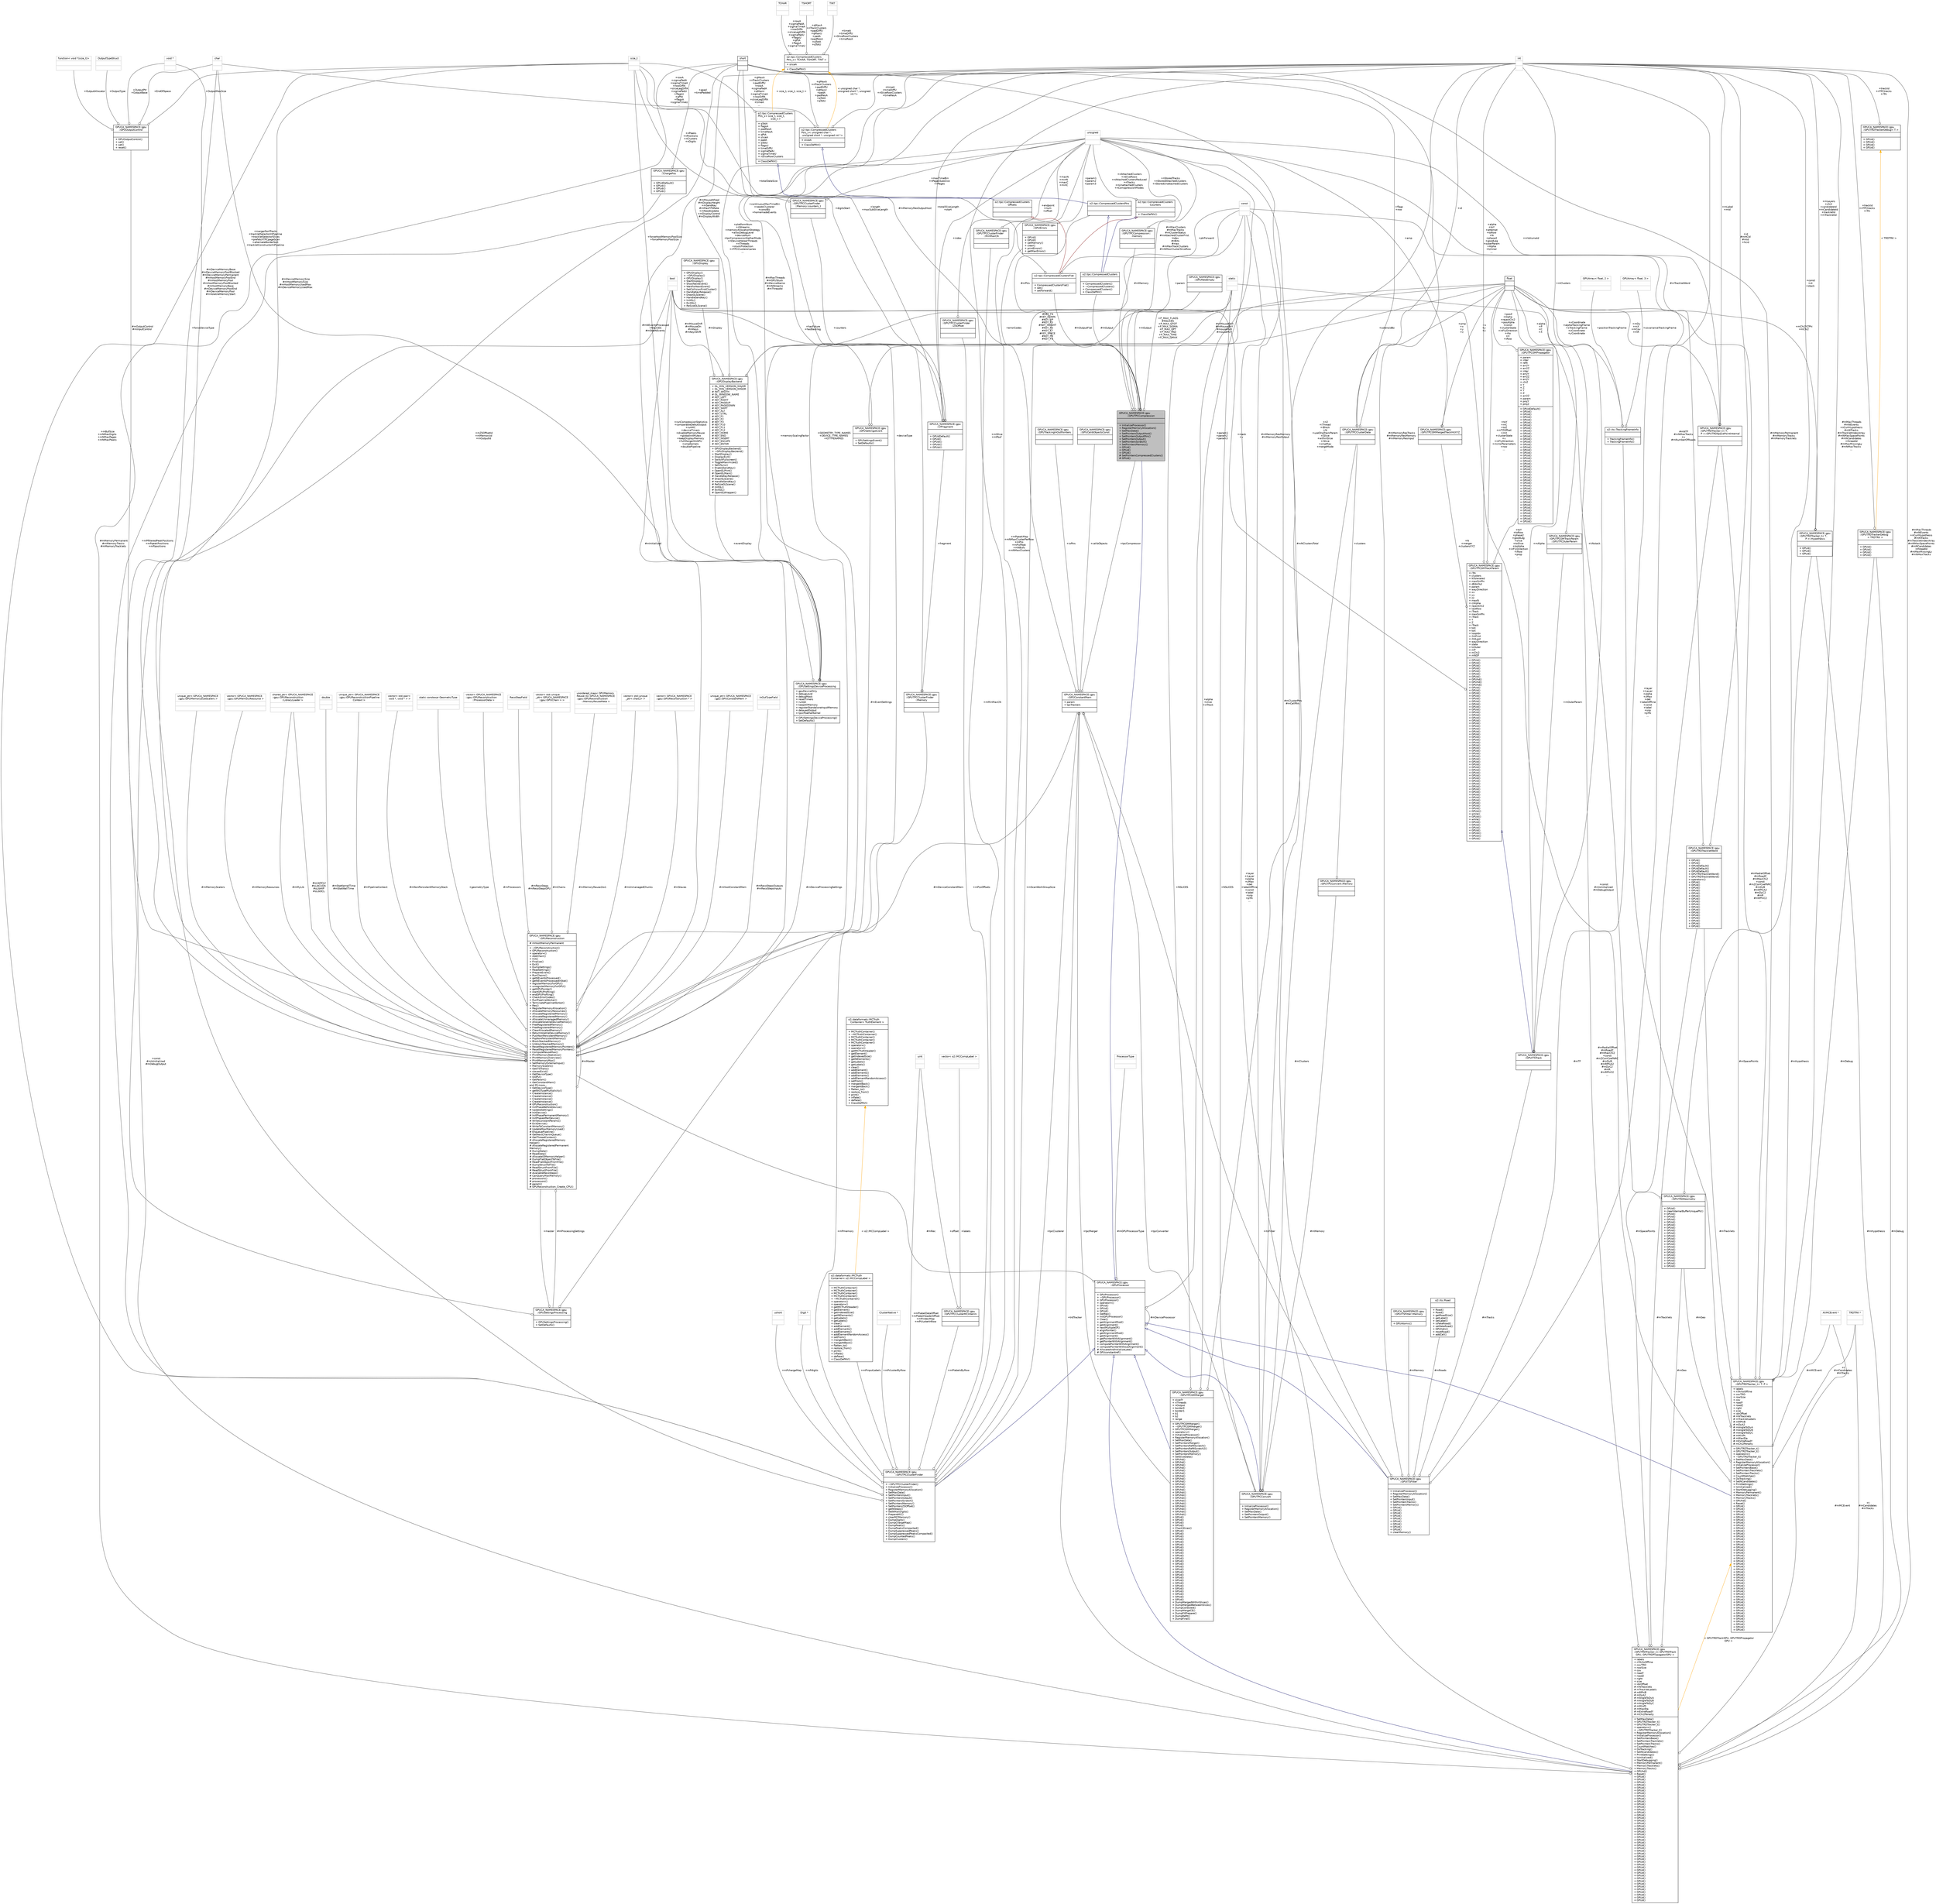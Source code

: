 digraph "GPUCA_NAMESPACE::gpu::GPUTPCCompression"
{
 // INTERACTIVE_SVG=YES
  bgcolor="transparent";
  edge [fontname="Helvetica",fontsize="10",labelfontname="Helvetica",labelfontsize="10"];
  node [fontname="Helvetica",fontsize="10",shape=record];
  Node2 [label="{GPUCA_NAMESPACE::gpu\l::GPUTPCCompression\n||+ InitializeProcessor()\l+ RegisterMemoryAllocation()\l+ SetMaxData()\l+ SetPointersOutputHost()\l+ SetPointersOutputPtrs()\l+ SetPointersOutput()\l+ SetPointersScratch()\l+ SetPointersMemory()\l+ GPUd()\l+ GPUd()\l+ GPUd()\l# SetPointersCompressedClusters()\l# GPUd()\l}",height=0.2,width=0.4,color="black", fillcolor="grey75", style="filled", fontcolor="black"];
  Node3 -> Node2 [dir="back",color="midnightblue",fontsize="10",style="solid",arrowtail="onormal",fontname="Helvetica"];
  Node3 [label="{GPUCA_NAMESPACE::gpu\l::GPUProcessor\n||+ GPUProcessor()\l+ ~GPUProcessor()\l+ GPUProcessor()\l+ operator=()\l+ GPUd()\l+ GPUd()\l+ GPUd()\l+ GetRec()\l+ InitGPUProcessor()\l+ Clear()\l+ getAlignmentMod()\l+ getAlignment()\l+ nextMultipleOf()\l+ alignPointer()\l+ getAlignmentMod()\l+ getAlignment()\l+ getPointerWithAlignment()\l+ getPointerWithAlignment()\l+ computePointerWithAlignment()\l+ computePointerWithoutAlignment()\l# AllocateAndInitializeLate()\l# GPUconstantref()\l}",height=0.2,width=0.4,color="black",URL="$d0/dd7/classGPUCA__NAMESPACE_1_1gpu_1_1GPUProcessor.html"];
  Node4 -> Node3 [color="grey25",fontsize="10",style="solid",label=" #mRec" ,arrowhead="odiamond",fontname="Helvetica"];
  Node4 [label="{GPUCA_NAMESPACE::gpu\l::GPUReconstruction\n|# mHostMemoryPermanent\l|+ ~GPUReconstruction()\l+ GPUReconstruction()\l+ operator=()\l+ AddChain()\l+ Init()\l+ Finalize()\l+ Exit()\l+ DumpSettings()\l+ ReadSettings()\l+ PrepareEvent()\l+ RunChains()\l+ getNEventsProcessed()\l+ getNEventsProcessedInStat()\l+ registerMemoryForGPU()\l+ unregisterMemoryForGPU()\l+ getGPUPointer()\l+ startGPUProfiling()\l+ endGPUProfiling()\l+ CheckErrorCodes()\l+ RunPipelineWorker()\l+ TerminatePipelineWorker()\l+ Res()\l+ RegisterMemoryAllocation()\l+ AllocateMemoryResources()\l+ AllocateRegisteredMemory()\l+ AllocateRegisteredMemory()\l+ AllocateUnmanagedMemory()\l+ AllocateVolatileDeviceMemory()\l+ FreeRegisteredMemory()\l+ FreeRegisteredMemory()\l+ ClearAllocatedMemory()\l+ ReturnVolatileDeviceMemory()\l+ PushNonPersistentMemory()\l+ PopNonPersistentMemory()\l+ BlockStackedMemory()\l+ UnblockStackedMemory()\l+ ResetRegisteredMemoryPointers()\l+ ResetRegisteredMemoryPointers()\l+ ComputeReuseMax()\l+ PrintMemoryStatistics()\l+ PrintMemoryOverview()\l+ PrintMemoryMax()\l+ SetMemoryExternalInput()\l+ MemoryScalers()\l+ GetITSTraits()\l+ slavesExist()\l+ GetDeviceType()\l+ IsGPU()\l+ GetParam()\l+ GetConstantMem()\land 29 more...\l+ GetDeviceType()\l+ getNIOTypeMultiplicity()\l+ CreateInstance()\l+ CreateInstance()\l+ CreateInstance()\l+ CreateInstance()\l# GPUReconstruction()\l# InitPhaseBeforeDevice()\l# UpdateSettings()\l# InitDevice()\l# InitPhasePermanentMemory()\l# InitPhaseAfterDevice()\l# WriteConstantParams()\l# ExitDevice()\l# WriteToConstantMemory()\l# UpdateMaxMemoryUsed()\l# EnqueuePipeline()\l# GetNextChainInQueue()\l# GetThreadContext()\l# AllocateRegisteredMemory\lHelper()\l# AllocateRegisteredPermanent\lMemory()\l# DumpData()\l# ReadData()\l# AllocateIOMemoryHelper()\l# DumpFlatObjectToFile()\l# ReadFlatObjectFromFile()\l# DumpStructToFile()\l# ReadStructFromFile()\l# ReadStructFromFile()\l# AvailableRecoSteps()\l# CanQueryMaxMemory()\l# processors()\l# processors()\l# param()\l# GPUReconstruction_Create_CPU()\l}",height=0.2,width=0.4,color="black",URL="$d6/df4/classGPUCA__NAMESPACE_1_1gpu_1_1GPUReconstruction.html"];
  Node5 -> Node4 [color="grey25",fontsize="10",style="solid",label=" #mUnmanagedChunks" ,arrowhead="odiamond",fontname="Helvetica"];
  Node5 [label="{vector\< std::unique\l_ptr\< char[]\> \>\n||}",height=0.2,width=0.4,color="grey75"];
  Node4 -> Node4 [color="grey25",fontsize="10",style="solid",label=" #mMaster" ,arrowhead="odiamond",fontname="Helvetica"];
  Node6 -> Node4 [color="grey25",fontsize="10",style="solid",label=" #mMemoryResources" ,arrowhead="odiamond",fontname="Helvetica"];
  Node6 [label="{vector\< GPUCA_NAMESPACE\l::gpu::GPUMemoryResource \>\n||}",height=0.2,width=0.4,color="grey75"];
  Node7 -> Node4 [color="grey25",fontsize="10",style="solid",label=" #sLibOCL2\n#sLibCUDA\n#sLibHIP\n#sLibOCL" ,arrowhead="odiamond",fontname="Helvetica"];
  Node7 [label="{shared_ptr\< GPUCA_NAMESPACE\l::gpu::GPUReconstruction\l::LibraryLoader \>\n||}",height=0.2,width=0.4,color="grey75"];
  Node8 -> Node4 [color="grey25",fontsize="10",style="solid",label=" #mStatKernelTime\n#mStatWallTime" ,arrowhead="odiamond",fontname="Helvetica"];
  Node8 [label="{double\n||}",height=0.2,width=0.4,color="grey75"];
  Node9 -> Node4 [color="grey25",fontsize="10",style="solid",label=" #mDeviceProcessingSettings" ,arrowhead="odiamond",fontname="Helvetica"];
  Node9 [label="{GPUCA_NAMESPACE::gpu\l::GPUSettingsDeviceProcessing\n|+ gpuDeviceOnly\l+ debugLevel\l+ debugMask\l+ resetTimers\l+ runQA\l+ keepAllMemory\l+ registerStandaloneInputMemory\l+ delayedOutput\l+ tpccfGatherKernel\l|+ GPUSettingsDeviceProcessing()\l+ SetDefaults()\l}",height=0.2,width=0.4,color="black",URL="$dd/d45/structGPUCA__NAMESPACE_1_1gpu_1_1GPUSettingsDeviceProcessing.html"];
  Node10 -> Node9 [color="grey25",fontsize="10",style="solid",label=" +memoryScalingFactor" ,arrowhead="odiamond",fontname="Helvetica"];
  Node10 [label="{float\n||}",height=0.2,width=0.4,color="black",URL="$d4/dc3/classfloat.html"];
  Node11 -> Node9 [color="grey25",fontsize="10",style="solid",label=" +mergerSortTracks\n+trackletSelectorInPipeline\n+trackletSelectorSlices\n+prefetchTPCpageScan\n+alternateBorderSort\n+trackletConstructorInPipeline" ,arrowhead="odiamond",fontname="Helvetica"];
  Node11 [label="{char\n||}",height=0.2,width=0.4,color="grey75"];
  Node12 -> Node9 [color="grey25",fontsize="10",style="solid",label=" +forceHostMemoryPoolSize\n+forceMemoryPoolSize" ,arrowhead="odiamond",fontname="Helvetica"];
  Node12 [label="{size_t\n||}",height=0.2,width=0.4,color="grey75"];
  Node13 -> Node9 [color="grey25",fontsize="10",style="solid",label=" +platformNum\n+nStreams\n+memoryAllocationStrategy\n+allocDebugLevel\n+deviceNum\n+tpcCompressionGatherMode\n+nDeviceHelperThreads\n+nThreads\n+stuckProtection\n+nTPCClustererLanes\n..." ,arrowhead="odiamond",fontname="Helvetica"];
  Node13 [label="{int\n||}",height=0.2,width=0.4,color="grey75"];
  Node14 -> Node9 [color="grey25",fontsize="10",style="solid",label=" +runCompressionStatistics\n+comparableDebutOutput\n+runMC\n+deviceTimers\n+disableMemoryReuse\n+globalInitMutex\n+keepDisplayMemory\n+fullMergerOnGPU\n+ompKernels\n+doublePipeline\n..." ,arrowhead="odiamond",fontname="Helvetica"];
  Node14 [label="{bool\n||}",height=0.2,width=0.4,color="grey75"];
  Node15 -> Node9 [color="grey25",fontsize="10",style="solid",label=" +eventDisplay" ,arrowhead="odiamond",fontname="Helvetica"];
  Node15 [label="{GPUCA_NAMESPACE::gpu\l::GPUDisplayBackend\n|+ GL_MIN_VERSION_MAJOR\l+ GL_MIN_VERSION_MINOR\l# INIT_WIDTH\l# GL_WINDOW_NAME\l# KEY_LEFT\l# KEY_RIGHT\l# KEY_PAGEUP\l# KEY_PAGEDOWN\l# KEY_SHIFT\l# KEY_ALT\l# KEY_CTRL\l# KEY_F1\l# KEY_F2\l# KEY_F3\l# KEY_F10\l# KEY_F11\l# KEY_F12\l# KEY_HOME\l# KEY_END\l# KEY_INSERT\l# KEY_ESCAPE\l# KEY_ENTER\l|+ GPUDisplayBackend()\l+ ~GPUDisplayBackend()\l+ StartDisplay()\l+ DisplayExit()\l+ SwitchFullscreen()\l+ ToggleMaximized()\l+ SetVSync()\l+ EnableSendKey()\l+ OpenGLPrint()\l# OpenGLMain()\l# HandleKeyRelease()\l# DrawGLScene()\l# HandleSendKey()\l# ReSizeGLScene()\l# InitGL()\l# ExitGL()\l# OpenGLWrapper()\l}",height=0.2,width=0.4,color="black",URL="$d6/d42/classGPUCA__NAMESPACE_1_1gpu_1_1GPUDisplayBackend.html"];
  Node10 -> Node15 [color="grey25",fontsize="10",style="solid",label=" #mMouseDnX\n#mMouseDnY\n#mouseMvX\n#mouseMvY" ,arrowhead="odiamond",fontname="Helvetica"];
  Node16 -> Node15 [color="grey25",fontsize="10",style="solid",label=" #mDisplay" ,arrowhead="odiamond",fontname="Helvetica"];
  Node16 [label="{GPUCA_NAMESPACE::gpu\l::GPUDisplay\n||+ GPUDisplay()\l+ ~GPUDisplay()\l+ GPUDisplay()\l+ StartDisplay()\l+ ShowNextEvent()\l+ WaitForNextEvent()\l+ SetCollisionFirstCluster()\l+ HandleKeyRelease()\l+ DrawGLScene()\l+ HandleSendKey()\l+ InitGL()\l+ ExitGL()\l+ ReSizeGLScene()\l}",height=0.2,width=0.4,color="black",URL="$d9/dda/classGPUCA__NAMESPACE_1_1gpu_1_1GPUDisplay.html"];
  Node13 -> Node15 [color="grey25",fontsize="10",style="solid",label=" #mMouseWheel\n#mDisplayHeight\n+mSendKey\n#mMaxFPSRate\n+mNeedUpdate\n+mDisplayControl\n#mDisplayWidth" ,arrowhead="odiamond",fontname="Helvetica"];
  Node14 -> Node15 [color="grey25",fontsize="10",style="solid",label=" #mMouseDnR\n#mMouseDn\n#mKeys\n#mKeysShift" ,arrowhead="odiamond",fontname="Helvetica"];
  Node17 -> Node15 [color="grey25",fontsize="10",style="solid",label=" #KEY_F4\n#KEY_DOWN\n#KEY_UP\n#KEY_F5\n#INIT_HEIGHT\n#KEY_F6\n#KEY_F7\n#KEY_SPACE\n#KEY_F8\n#KEY_F9\n..." ,arrowhead="odiamond",fontname="Helvetica"];
  Node17 [label="{static\n||}",height=0.2,width=0.4,color="grey75"];
  Node18 -> Node4 [color="grey25",fontsize="10",style="solid",label=" #mSlaves" ,arrowhead="odiamond",fontname="Helvetica"];
  Node18 [label="{vector\< GPUCA_NAMESPACE\l::gpu::GPUReconstruction * \>\n||}",height=0.2,width=0.4,color="grey75"];
  Node19 -> Node4 [color="grey25",fontsize="10",style="solid",label=" #mHostConstantMem" ,arrowhead="odiamond",fontname="Helvetica"];
  Node19 [label="{unique_ptr\< GPUCA_NAMESPACE\l::gpu::GPUConstantMem \>\n||}",height=0.2,width=0.4,color="grey75"];
  Node20 -> Node4 [color="grey25",fontsize="10",style="solid",label=" #mRecoStepsOutputs\n#mRecoStepsInputs" ,arrowhead="odiamond",fontname="Helvetica"];
  Node20 [label="{InOutTypeField\n||}",height=0.2,width=0.4,color="grey75"];
  Node21 -> Node4 [color="grey25",fontsize="10",style="solid",label=" #mMemoryScalers" ,arrowhead="odiamond",fontname="Helvetica"];
  Node21 [label="{unique_ptr\< GPUCA_NAMESPACE\l::gpu::GPUMemorySizeScalers \>\n||}",height=0.2,width=0.4,color="grey75"];
  Node22 -> Node4 [color="grey25",fontsize="10",style="solid",label=" #mOutputControl\n#mInputControl" ,arrowhead="odiamond",fontname="Helvetica"];
  Node22 [label="{GPUCA_NAMESPACE::gpu\l::GPUOutputControl\n||+ GPUOutputControl()\l+ set()\l+ set()\l+ reset()\l}",height=0.2,width=0.4,color="black",URL="$d4/d7c/structGPUCA__NAMESPACE_1_1gpu_1_1GPUOutputControl.html"];
  Node23 -> Node22 [color="grey25",fontsize="10",style="solid",label=" +OutputAllocator" ,arrowhead="odiamond",fontname="Helvetica"];
  Node23 [label="{function\< void *(size_t)\>\n||}",height=0.2,width=0.4,color="grey75"];
  Node11 -> Node22 [color="grey25",fontsize="10",style="solid",label=" +EndOfSpace" ,arrowhead="odiamond",fontname="Helvetica"];
  Node12 -> Node22 [color="grey25",fontsize="10",style="solid",label=" +OutputMaxSize" ,arrowhead="odiamond",fontname="Helvetica"];
  Node24 -> Node22 [color="grey25",fontsize="10",style="solid",label=" +OutputType" ,arrowhead="odiamond",fontname="Helvetica"];
  Node24 [label="{OutputTypeStruct\n||}",height=0.2,width=0.4,color="grey75"];
  Node25 -> Node22 [color="grey25",fontsize="10",style="solid",label=" +OutputPtr\n+OutputBase" ,arrowhead="odiamond",fontname="Helvetica"];
  Node25 [label="{void *\n||}",height=0.2,width=0.4,color="grey75"];
  Node7 -> Node4 [color="grey25",fontsize="10",style="solid",label=" #mMyLib" ,arrowhead="odiamond",fontname="Helvetica"];
  Node26 -> Node4 [color="grey25",fontsize="10",style="solid",label=" #mEventSettings" ,arrowhead="odiamond",fontname="Helvetica"];
  Node26 [label="{GPUCA_NAMESPACE::gpu\l::GPUSettingsEvent\n||+ GPUSettingsEvent()\l+ SetDefaults()\l}",height=0.2,width=0.4,color="black",URL="$d0/d50/structGPUCA__NAMESPACE_1_1gpu_1_1GPUSettingsEvent.html"];
  Node10 -> Node26 [color="grey25",fontsize="10",style="solid",label=" +solenoidBz" ,arrowhead="odiamond",fontname="Helvetica"];
  Node13 -> Node26 [color="grey25",fontsize="10",style="solid",label=" +continuousMaxTimeBin\n+needsClusterer\n+constBz\n+homemadeEvents" ,arrowhead="odiamond",fontname="Helvetica"];
  Node12 -> Node4 [color="grey25",fontsize="10",style="solid",label=" #mDeviceMemorySize\n#mHostMemorySize\n#mHostMemoryUsedMax\n#mDeviceMemoryUsedMax" ,arrowhead="odiamond",fontname="Helvetica"];
  Node27 -> Node4 [color="grey25",fontsize="10",style="solid",label=" #mDeviceConstantMem" ,arrowhead="odiamond",fontname="Helvetica"];
  Node27 [label="{GPUCA_NAMESPACE::gpu\l::GPUConstantMem\n|+ param\l+ tpcTrackers\l|}",height=0.2,width=0.4,color="black",URL="$dc/d57/structGPUCA__NAMESPACE_1_1gpu_1_1GPUConstantMem.html"];
  Node28 -> Node27 [color="grey25",fontsize="10",style="solid",label=" +tpcClusterer" ,arrowhead="odiamond",fontname="Helvetica"];
  Node28 [label="{GPUCA_NAMESPACE::gpu\l::GPUTPCClusterFinder\n||+ ~GPUTPCClusterFinder()\l+ InitializeProcessor()\l+ RegisterMemoryAllocation()\l+ SetMaxData()\l+ SetPointersInput()\l+ SetPointersOutput()\l+ SetPointersScratch()\l+ SetPointersMemory()\l+ SetPointersZSOffset()\l+ getNSteps()\l+ SetNMaxDigits()\l+ PrepareMC()\l+ clearMCMemory()\l+ DumpDigits()\l+ DumpChargeMap()\l+ DumpPeaks()\l+ DumpPeaksCompacted()\l+ DumpSuppressedPeaks()\l+ DumpSuppressedPeaksCompacted()\l+ DumpCountedPeaks()\l+ DumpClusters()\l}",height=0.2,width=0.4,color="black",URL="$da/dac/classGPUCA__NAMESPACE_1_1gpu_1_1GPUTPCClusterFinder.html"];
  Node3 -> Node28 [dir="back",color="midnightblue",fontsize="10",style="solid",arrowtail="onormal",fontname="Helvetica"];
  Node29 -> Node28 [color="grey25",fontsize="10",style="solid",label=" +mMinMaxCN" ,arrowhead="odiamond",fontname="Helvetica"];
  Node29 [label="{GPUCA_NAMESPACE::gpu\l::GPUTPCClusterFinder\l::MinMaxCN\n||}",height=0.2,width=0.4,color="black",URL="$dc/dc6/structGPUCA__NAMESPACE_1_1gpu_1_1GPUTPCClusterFinder_1_1MinMaxCN.html"];
  Node30 -> Node29 [color="grey25",fontsize="10",style="solid",label=" +maxN\n+minN\n+maxC\n+minC" ,arrowhead="odiamond",fontname="Helvetica"];
  Node30 [label="{unsigned\n||}",height=0.2,width=0.4,color="grey75"];
  Node31 -> Node28 [color="grey25",fontsize="10",style="solid",label=" +mPmemory" ,arrowhead="odiamond",fontname="Helvetica"];
  Node31 [label="{GPUCA_NAMESPACE::gpu\l::GPUTPCClusterFinder\l::Memory\n||}",height=0.2,width=0.4,color="black",URL="$d6/d9c/structGPUCA__NAMESPACE_1_1gpu_1_1GPUTPCClusterFinder_1_1Memory.html"];
  Node32 -> Node31 [color="grey25",fontsize="10",style="solid",label=" +counters" ,arrowhead="odiamond",fontname="Helvetica"];
  Node32 [label="{GPUCA_NAMESPACE::gpu\l::GPUTPCClusterFinder\l::Memory::counters_t\n||}",height=0.2,width=0.4,color="black",URL="$d6/d42/structGPUCA__NAMESPACE_1_1gpu_1_1GPUTPCClusterFinder_1_1Memory_1_1counters__t.html"];
  Node12 -> Node32 [color="grey25",fontsize="10",style="solid",label=" +nPeaks\n+nPositions\n+nClusters\n+nDigits" ,arrowhead="odiamond",fontname="Helvetica"];
  Node30 -> Node32 [color="grey25",fontsize="10",style="solid",label=" +maxTimeBin\n+nPagesSubslice\n+nPages" ,arrowhead="odiamond",fontname="Helvetica"];
  Node33 -> Node31 [color="grey25",fontsize="10",style="solid",label=" +fragment" ,arrowhead="odiamond",fontname="Helvetica"];
  Node33 [label="{GPUCA_NAMESPACE::gpu\l::CfFragment\n||+ GPUdDefault()\l+ GPUd()\l+ GPUdi()\l+ GPUdi()\l+ GPUdi()\l}",height=0.2,width=0.4,color="black",URL="$db/d3d/structGPUCA__NAMESPACE_1_1gpu_1_1CfFragment.html"];
  Node34 -> Node33 [color="grey25",fontsize="10",style="solid",label=" +length\n+maxSubSliceLength" ,arrowhead="odiamond",fontname="Helvetica"];
  Node34 [label="{short\n||}",height=0.2,width=0.4,color="black",URL="$dc/d10/classshort.html"];
  Node12 -> Node33 [color="grey25",fontsize="10",style="solid",label=" +digitsStart" ,arrowhead="odiamond",fontname="Helvetica"];
  Node13 -> Node33 [color="grey25",fontsize="10",style="solid",label=" +totalSliceLength\n+start" ,arrowhead="odiamond",fontname="Helvetica"];
  Node14 -> Node33 [color="grey25",fontsize="10",style="solid",label=" +hasFuture\n+hasBacklog" ,arrowhead="odiamond",fontname="Helvetica"];
  Node30 -> Node33 [color="grey25",fontsize="10",style="solid",label=" +index" ,arrowhead="odiamond",fontname="Helvetica"];
  Node35 -> Node28 [color="grey25",fontsize="10",style="solid",label=" +mPfilteredPeakPositions\n+mPpeakPositions\n+mPpositions" ,arrowhead="odiamond",fontname="Helvetica"];
  Node35 [label="{GPUCA_NAMESPACE::gpu\l::ChargePos\n||+ GPUdDefault()\l+ GPUdi()\l+ GPUdi()\l+ GPUdi()\l}",height=0.2,width=0.4,color="black",URL="$dd/d68/structGPUCA__NAMESPACE_1_1gpu_1_1ChargePos.html"];
  Node34 -> Node35 [color="grey25",fontsize="10",style="solid",label=" +gpad\n+timePadded" ,arrowhead="odiamond",fontname="Helvetica"];
  Node34 -> Node28 [color="grey25",fontsize="10",style="solid",label=" +mZSOffsetId\n+mMemoryId\n+mOutputId" ,arrowhead="odiamond",fontname="Helvetica"];
  Node36 -> Node28 [color="grey25",fontsize="10",style="solid",label=" +mPinputLabels" ,arrowhead="odiamond",fontname="Helvetica"];
  Node36 [label="{o2::dataformats::MCTruth\lContainer\< o2::MCCompLabel \>\n||+ MCTruthContainer()\l+ MCTruthContainer()\l+ MCTruthContainer()\l+ MCTruthContainer()\l+ ~MCTruthContainer()\l+ operator=()\l+ operator=()\l+ getMCTruthHeader()\l+ getElement()\l+ getIndexedSize()\l+ getNElements()\l+ getLabels()\l+ getLabels()\l+ clear()\l+ addElement()\l+ addElements()\l+ addElements()\l+ addElementRandomAccess()\l+ setFrom()\l+ mergeAtBack()\l+ mergeAtBack()\l+ flatten_to()\l+ restore_from()\l+ print()\l+ inflate()\l+ deflate()\l+ ClassDefNV()\l}",height=0.2,width=0.4,color="black",URL="$dc/daa/classo2_1_1dataformats_1_1MCTruthContainer.html"];
  Node37 -> Node36 [dir="back",color="orange",fontsize="10",style="solid",label=" \< o2::MCCompLabel \>" ,fontname="Helvetica"];
  Node37 [label="{o2::dataformats::MCTruth\lContainer\< TruthElement \>\n||+ MCTruthContainer()\l+ ~MCTruthContainer()\l+ MCTruthContainer()\l+ MCTruthContainer()\l+ MCTruthContainer()\l+ operator=()\l+ operator=()\l+ getMCTruthHeader()\l+ getElement()\l+ getIndexedSize()\l+ getNElements()\l+ getLabels()\l+ getLabels()\l+ clear()\l+ addElement()\l+ addElements()\l+ addElements()\l+ addElementRandomAccess()\l+ setFrom()\l+ mergeAtBack()\l+ mergeAtBack()\l+ flatten_to()\l+ restore_from()\l+ print()\l+ inflate()\l+ deflate()\l+ ClassDefNV()\l}",height=0.2,width=0.4,color="black",URL="$dc/daa/classo2_1_1dataformats_1_1MCTruthContainer.html",tooltip="A container to hold and manage MC truth information/labels. "];
  Node12 -> Node28 [color="grey25",fontsize="10",style="solid",label=" +mBufSize\n+mNMaxDigits\n+mNMaxPages\n+mNMaxPeaks" ,arrowhead="odiamond",fontname="Helvetica"];
  Node38 -> Node28 [color="grey25",fontsize="10",style="solid",label=" +mPchargeMap" ,arrowhead="odiamond",fontname="Helvetica"];
  Node38 [label="{ushort\n||}",height=0.2,width=0.4,color="grey75"];
  Node39 -> Node28 [color="grey25",fontsize="10",style="solid",label=" +mPdigits" ,arrowhead="odiamond",fontname="Helvetica"];
  Node39 [label="{Digit *\n||}",height=0.2,width=0.4,color="grey75"];
  Node13 -> Node28 [color="grey25",fontsize="10",style="solid",label=" +mISlice\n+mPbuf" ,arrowhead="odiamond",fontname="Helvetica"];
  Node40 -> Node28 [color="grey25",fontsize="10",style="solid",label=" +mPzsOffsets" ,arrowhead="odiamond",fontname="Helvetica"];
  Node40 [label="{GPUCA_NAMESPACE::gpu\l::GPUTPCClusterFinder\l::ZSOffset\n||}",height=0.2,width=0.4,color="black",URL="$da/d0d/structGPUCA__NAMESPACE_1_1gpu_1_1GPUTPCClusterFinder_1_1ZSOffset.html"];
  Node30 -> Node40 [color="grey25",fontsize="10",style="solid",label=" +endpoint\n+num\n+offset" ,arrowhead="odiamond",fontname="Helvetica"];
  Node41 -> Node28 [color="grey25",fontsize="10",style="solid",label=" +mPlabelDataOffset\n+mPlabelHeaderOffset\n+mPindexMap\n+mPclusterInRow" ,arrowhead="odiamond",fontname="Helvetica"];
  Node41 [label="{uint\n||}",height=0.2,width=0.4,color="grey75"];
  Node17 -> Node28 [color="grey25",fontsize="10",style="solid",label=" +mScanWorkGroupSize" ,arrowhead="odiamond",fontname="Helvetica"];
  Node42 -> Node28 [color="grey25",fontsize="10",style="solid",label=" +mPclusterByRow" ,arrowhead="odiamond",fontname="Helvetica"];
  Node42 [label="{ClusterNative *\n||}",height=0.2,width=0.4,color="grey75"];
  Node30 -> Node28 [color="grey25",fontsize="10",style="solid",label=" +mPpeakMap\n+mNMaxClusterPerRow\n+mPzs\n+mPisPeak\n+mNBufs\n+mNMaxClusters" ,arrowhead="odiamond",fontname="Helvetica"];
  Node43 -> Node28 [color="grey25",fontsize="10",style="solid",label=" +mPlabelsByRow" ,arrowhead="odiamond",fontname="Helvetica"];
  Node43 [label="{GPUCA_NAMESPACE::gpu\l::GPUTPCClusterMCInterim\n||}",height=0.2,width=0.4,color="black",URL="$d4/d0e/structGPUCA__NAMESPACE_1_1gpu_1_1GPUTPCClusterMCInterim.html"];
  Node44 -> Node43 [color="grey25",fontsize="10",style="solid",label=" +labels" ,arrowhead="odiamond",fontname="Helvetica"];
  Node44 [label="{vector\< o2::MCCompLabel \>\n||}",height=0.2,width=0.4,color="grey75"];
  Node41 -> Node43 [color="grey25",fontsize="10",style="solid",label=" +offset" ,arrowhead="odiamond",fontname="Helvetica"];
  Node45 -> Node27 [color="grey25",fontsize="10",style="solid",label=" +itsFitter" ,arrowhead="odiamond",fontname="Helvetica"];
  Node45 [label="{GPUCA_NAMESPACE::gpu\l::GPUITSFitter\n||+ InitializeProcessor()\l+ RegisterMemoryAllocation()\l+ SetMaxData()\l+ SetPointersInput()\l+ SetPointersTracks()\l+ SetPointersMemory()\l+ GPUd()\l+ GPUd()\l+ GPUd()\l+ GPUd()\l+ GPUd()\l+ GPUd()\l+ GPUd()\l+ GPUd()\l+ GPUd()\l+ clearMemory()\l}",height=0.2,width=0.4,color="black",URL="$d8/df8/classGPUCA__NAMESPACE_1_1gpu_1_1GPUITSFitter.html"];
  Node3 -> Node45 [dir="back",color="midnightblue",fontsize="10",style="solid",arrowtail="onormal",fontname="Helvetica"];
  Node46 -> Node45 [color="grey25",fontsize="10",style="solid",label=" #mRoads" ,arrowhead="odiamond",fontname="Helvetica"];
  Node46 [label="{o2::its::Road\n||+ Road()\l+ Road()\l+ getRoadSize()\l+ getLabel()\l+ setLabel()\l+ isFakeRoad()\l+ setFakeRoad()\l+ GPUhdni()\l+ resetRoad()\l+ addCell()\l}",height=0.2,width=0.4,color="black",URL="$d2/d7f/classo2_1_1its_1_1Road.html"];
  Node47 -> Node45 [color="grey25",fontsize="10",style="solid",label=" #mMemory" ,arrowhead="odiamond",fontname="Helvetica"];
  Node47 [label="{GPUCA_NAMESPACE::gpu\l::GPUITSFitter::Memory\n||+ GPUAtomic()\l}",height=0.2,width=0.4,color="black",URL="$dc/ddc/structGPUCA__NAMESPACE_1_1gpu_1_1GPUITSFitter_1_1Memory.html"];
  Node48 -> Node45 [color="grey25",fontsize="10",style="solid",label=" #mTF" ,arrowhead="odiamond",fontname="Helvetica"];
  Node48 [label="{o2::its::TrackingFrameInfo\n||+ TrackingFrameInfo()\l+ TrackingFrameInfo()\l}",height=0.2,width=0.4,color="black",URL="$d2/d5f/structo2_1_1its_1_1TrackingFrameInfo.html"];
  Node49 -> Node48 [color="grey25",fontsize="10",style="solid",label=" +covarianceTrackingFrame" ,arrowhead="odiamond",fontname="Helvetica"];
  Node49 [label="{GPUArray\< float, 3 \>\n||}",height=0.2,width=0.4,color="grey75"];
  Node50 -> Node48 [color="grey25",fontsize="10",style="solid",label=" +positionTrackingFrame" ,arrowhead="odiamond",fontname="Helvetica"];
  Node50 [label="{GPUArray\< float, 2 \>\n||}",height=0.2,width=0.4,color="grey75"];
  Node10 -> Node48 [color="grey25",fontsize="10",style="solid",label=" +xCoordinate\n+alphaTrackingFrame\n+xTrackingFrame\n+zCoordinate\n+yCoordinate" ,arrowhead="odiamond",fontname="Helvetica"];
  Node34 -> Node45 [color="grey25",fontsize="10",style="solid",label=" #mMemoryResTracks\n#mMemoryResMemory\n#mMemoryResInput" ,arrowhead="odiamond",fontname="Helvetica"];
  Node13 -> Node45 [color="grey25",fontsize="10",style="solid",label=" #mNTF\n#mNMaxTracks\n+v\n#mNumberOfRoads" ,arrowhead="odiamond",fontname="Helvetica"];
  Node51 -> Node45 [color="grey25",fontsize="10",style="solid",label=" #mTracks" ,arrowhead="odiamond",fontname="Helvetica"];
  Node51 [label="{GPUCA_NAMESPACE::gpu\l::GPUITSTrack\n||}",height=0.2,width=0.4,color="black",URL="$dc/d9a/classGPUCA__NAMESPACE_1_1gpu_1_1GPUITSTrack.html"];
  Node52 -> Node51 [dir="back",color="midnightblue",fontsize="10",style="solid",arrowtail="onormal",fontname="Helvetica"];
  Node52 [label="{GPUCA_NAMESPACE::gpu\l::GPUTPCGMTrackParam\n|+ iTrk\l+ clusters\l+ NTolerated\l+ maxSinPhi\l+ dEdxOut\l+ param\l+ wayDirection\l+ xx\l+ yy\l+ zz\l+ maxN\l+ clAlpha\l+ rejectChi2\l+ lastRow\l+ iTrack\l+ maxSinPhi\l+ iTrack\l+ Y\l+ Z\l+ iTrack\l+ toX\l+ toX\l+ loopIdx\l+ ihitFirst\l+ ihitLast\l+ wayDirection\l+ state\l+ tzOuter\l+ mP\l+ mChi2\l+ mNDF\l|+ GPUd()\l+ GPUd()\l+ GPUd()\l+ GPUd()\l+ GPUd()\l+ GPUd()\l+ GPUd()\l+ GPUhd()\l+ GPUhd()\l+ GPUhd()\l+ GPUd()\l+ GPUd()\l+ GPUd()\l+ GPUd()\l+ GPUd()\l+ GPUd()\l+ GPUd()\l+ GPUd()\l+ GPUd()\l+ GPUd()\l+ GPUd()\l+ GPUd()\l+ GPUd()\l+ GPUd()\l+ GPUd()\l+ GPUd()\l+ GPUd()\l+ GPUd()\l+ GPUd()\l+ GPUd()\l+ GPUd()\l+ GPUd()\l+ GPUd()\l+ GPUd()\l+ GPUd()\l+ GPUd()\l+ GPUd()\l+ GPUd()\l+ GPUd()\l+ GPUd()\l+ GPUd()\l+ GPUd()\l+ GPUd()\l+ GPUd()\l+ GPUd()\l+ GPUd()\l+ GPUd()\l+ GPUd()\l+ GPUd()\l+ GPUd()\l+ GPUd()\l+ GPUd()\l+ GPUd()\l+ GPUd()\l+ GPUd()\l+ GPUdi()\l+ while()\l+ GPUdi()\l+ while()\l+ GPUd()\l+ GPUd()\l+ GPUd()\l+ GPUd()\l+ GPUdi()\l+ GPUdi()\l+ GPUd()\l}",height=0.2,width=0.4,color="black",URL="$df/df6/classGPUCA__NAMESPACE_1_1gpu_1_1GPUTPCGMTrackParam.html"];
  Node53 -> Node52 [color="grey25",fontsize="10",style="solid",label=" +N\n+merger\n+clustersXYZ" ,arrowhead="odiamond",fontname="Helvetica"];
  Node53 [label="{GPUCA_NAMESPACE::gpu\l::GPUTPCGMMergedTrackHitXYZ\n||}",height=0.2,width=0.4,color="black",URL="$df/d81/structGPUCA__NAMESPACE_1_1gpu_1_1GPUTPCGMMergedTrackHitXYZ.html"];
  Node10 -> Node53 [color="grey25",fontsize="10",style="solid",label=" +x\n+y\n+z" ,arrowhead="odiamond",fontname="Helvetica"];
  Node30 -> Node53 [color="grey25",fontsize="10",style="solid",label=" +amp" ,arrowhead="odiamond",fontname="Helvetica"];
  Node54 -> Node52 [color="grey25",fontsize="10",style="solid",label=" +toY\n+toRow\n+phase2\n+goodLeg\n+slice\n+toSlice\n+toAlpha\n+inFlyDirection\n+iRow\n+prop\n..." ,arrowhead="odiamond",fontname="Helvetica"];
  Node54 [label="{GPUCA_NAMESPACE::gpu\l::GPUTPCGMPropagator\n|+ param\l+ inter\l+ refit\l+ err2Y\l+ err2Z\l+ inter\l+ err2Y\l+ err2Z\l+ err2Y\l+ chiZ\l+ Y\l+ Z\l+ Y\l+ Z\l+ err2Z\l+ param\l+ projY\l+ projZ\l|+ GPUdDefault()\l+ GPUd()\l+ GPUd()\l+ GPUd()\l+ GPUd()\l+ GPUd()\l+ GPUd()\l+ GPUd()\l+ GPUd()\l+ GPUd()\l+ GPUd()\l+ GPUd()\l+ GPUd()\l+ GPUd()\l+ GPUd()\l+ GPUd()\l+ GPUd()\l+ GPUd()\l+ GPUd()\l+ GPUd()\l+ GPUd()\l+ GPUd()\l+ GPUd()\l+ GPUd()\l+ GPUd()\l+ GPUd()\l+ GPUd()\l+ GPUd()\l+ GPUd()\l+ GPUd()\l+ GPUd()\l+ GPUd()\l+ GPUd()\l+ GPUd()\l+ GPUd()\l+ GPUd()\l+ GPUd()\l+ GPUd()\l+ GPUd()\l+ GPUd()\l+ GPUd()\l+ GPUd()\l}",height=0.2,width=0.4,color="black",URL="$d8/d01/classGPUCA__NAMESPACE_1_1gpu_1_1GPUTPCGMPropagator.html"];
  Node10 -> Node54 [color="grey25",fontsize="10",style="solid",label=" +posZ\n+Alpha\n+rejectChi2\n+posAlpha\n+const\n+clusterState\n+inFlyDirection\n+rho\n+X\n+iRow\n..." ,arrowhead="odiamond",fontname="Helvetica"];
  Node10 -> Node52 [color="grey25",fontsize="10",style="solid",label=" +toY\n+mC\n+toZ\n+mTZOffset\n+mX\n+clusterState\n+v\n+inFlyDirection\n+mirrorParameters\n+row\n..." ,arrowhead="odiamond",fontname="Helvetica"];
  Node13 -> Node52 [color="grey25",fontsize="10",style="solid",label=" +alpha\n+toY\n+attempt\n+toRow\n+N\n+phase2\n+goodLeg\n+outerParam\n+Alpha\n+tzInner\n..." ,arrowhead="odiamond",fontname="Helvetica"];
  Node14 -> Node52 [color="grey25",fontsize="10",style="solid",label=" +mask\n+v" ,arrowhead="odiamond",fontname="Helvetica"];
  Node10 -> Node51 [color="grey25",fontsize="10",style="solid",label=" +mAlpha" ,arrowhead="odiamond",fontname="Helvetica"];
  Node13 -> Node51 [color="grey25",fontsize="10",style="solid",label=" +mClusters" ,arrowhead="odiamond",fontname="Helvetica"];
  Node55 -> Node51 [color="grey25",fontsize="10",style="solid",label=" +mOuterParam" ,arrowhead="odiamond",fontname="Helvetica"];
  Node55 [label="{GPUCA_NAMESPACE::gpu\l::GPUTPCGMTrackParam\l::GPUTPCOuterParam\n||}",height=0.2,width=0.4,color="black",URL="$d3/d23/structGPUCA__NAMESPACE_1_1gpu_1_1GPUTPCGMTrackParam_1_1GPUTPCOuterParam.html"];
  Node10 -> Node55 [color="grey25",fontsize="10",style="solid",label=" +alpha\n+P\n+C\n+X" ,arrowhead="odiamond",fontname="Helvetica"];
  Node56 -> Node45 [color="grey25",fontsize="10",style="solid",label=" #mClusterPtrs\n#mCellPtrs" ,arrowhead="odiamond",fontname="Helvetica"];
  Node56 [label="{const\n||}",height=0.2,width=0.4,color="grey75"];
  Node57 -> Node27 [color="grey25",fontsize="10",style="solid",label=" +ioPtrs" ,arrowhead="odiamond",fontname="Helvetica"];
  Node57 [label="{GPUCA_NAMESPACE::gpu\l::GPUTrackingInOutPointers\n||}",height=0.2,width=0.4,color="black",URL="$d2/d7f/structGPUCA__NAMESPACE_1_1gpu_1_1GPUTrackingInOutPointers.html"];
  Node58 -> Node27 [color="grey25",fontsize="10",style="solid",label=" +tpcConverter" ,arrowhead="odiamond",fontname="Helvetica"];
  Node58 [label="{GPUCA_NAMESPACE::gpu\l::GPUTPCConvert\n||+ InitializeProcessor()\l+ RegisterMemoryAllocation()\l+ SetMaxData()\l+ SetPointersOutput()\l+ SetPointersMemory()\l}",height=0.2,width=0.4,color="black",URL="$d3/d6f/classGPUCA__NAMESPACE_1_1gpu_1_1GPUTPCConvert.html"];
  Node3 -> Node58 [dir="back",color="midnightblue",fontsize="10",style="solid",arrowtail="onormal",fontname="Helvetica"];
  Node34 -> Node58 [color="grey25",fontsize="10",style="solid",label=" #mMemoryResMemory\n#mMemoryResOutput" ,arrowhead="odiamond",fontname="Helvetica"];
  Node59 -> Node58 [color="grey25",fontsize="10",style="solid",label=" #mClusters" ,arrowhead="odiamond",fontname="Helvetica"];
  Node59 [label="{GPUCA_NAMESPACE::gpu\l::GPUTPCClusterData\n||}",height=0.2,width=0.4,color="black",URL="$de/d16/structGPUCA__NAMESPACE_1_1gpu_1_1GPUTPCClusterData.html"];
  Node10 -> Node59 [color="grey25",fontsize="10",style="solid",label=" +amp\n+x\n+y\n+z" ,arrowhead="odiamond",fontname="Helvetica"];
  Node34 -> Node59 [color="grey25",fontsize="10",style="solid",label=" +flags\n+row" ,arrowhead="odiamond",fontname="Helvetica"];
  Node13 -> Node59 [color="grey25",fontsize="10",style="solid",label=" +id" ,arrowhead="odiamond",fontname="Helvetica"];
  Node60 -> Node58 [color="grey25",fontsize="10",style="solid",label=" #mMemory" ,arrowhead="odiamond",fontname="Helvetica"];
  Node60 [label="{GPUCA_NAMESPACE::gpu\l::GPUTPCConvert::Memory\n||}",height=0.2,width=0.4,color="black",URL="$d4/d0e/structGPUCA__NAMESPACE_1_1gpu_1_1GPUTPCConvert_1_1Memory.html"];
  Node59 -> Node60 [color="grey25",fontsize="10",style="solid",label=" +clusters" ,arrowhead="odiamond",fontname="Helvetica"];
  Node30 -> Node58 [color="grey25",fontsize="10",style="solid",label=" #mNClustersTotal" ,arrowhead="odiamond",fontname="Helvetica"];
  Node17 -> Node58 [color="grey25",fontsize="10",style="solid",label=" +NSLICES" ,arrowhead="odiamond",fontname="Helvetica"];
  Node61 -> Node27 [color="grey25",fontsize="10",style="solid",label=" +trdTracker" ,arrowhead="odiamond",fontname="Helvetica"];
  Node61 [label="{GPUCA_NAMESPACE::gpu\l::GPUTRDTracker_t\< GPUTRDTrack\lGPU, GPUTRDPropagatorGPU \>\n|+ labels\l+ nTrkltsOffline\l+ covTRD\l+ rowSize\l+ cov\l+ roadY\l+ roadZ\l+ right\l+ size\l+ idxOffset\l# mNTracklets\l# mTrackletLabels\l# mRPhiB\l# mDyA2\l# mAngleToDyA\l# mAngleToDyB\l# mAngleToDyC\l# mMinPt\l# mMaxEta\l# mExtraRoadY\l# mChi2Penalty\l|+ SetMaxData()\l+ GPUTRDTracker_t()\l+ GPUTRDTracker_t()\l+ operator=()\l+ ~GPUTRDTracker_t()\l+ RegisterMemoryAllocation()\l+ InitializeProcessor()\l+ SetPointersBase()\l+ SetPointersTracklets()\l+ SetPointersTracks()\l+ CountMatches()\l+ DoTracking()\l+ SetNCandidates()\l+ PrintSettings()\l+ IsInitialized()\l+ StartDebugging()\l+ MemoryPermanent()\l+ MemoryTracklets()\l+ MemoryTracks()\l+ GPUhd()\l+ Reset()\l+ GPUd()\l+ GPUd()\l+ GPUd()\l+ GPUd()\l+ GPUd()\l+ GPUd()\l+ GPUd()\l+ GPUd()\l+ GPUd()\l+ GPUd()\l+ GPUd()\l+ GPUd()\l+ GPUd()\l+ GPUd()\l+ GPUd()\l+ GPUd()\l+ GPUd()\l+ GPUd()\l+ GPUd()\l+ GPUd()\l+ GPUd()\l+ GPUd()\l+ GPUd()\l+ GPUd()\l+ GPUd()\l+ GPUd()\l+ GPUd()\l+ GPUd()\l+ GPUd()\l+ GPUd()\l+ GPUd()\l+ GPUd()\l+ GPUd()\l+ GPUd()\l+ GPUd()\l+ GPUd()\l+ GPUd()\l+ GPUd()\l+ GPUd()\l+ GPUd()\l+ GPUd()\l+ GPUd()\l+ GPUd()\l+ GPUd()\l+ GPUd()\l+ GPUd()\l}",height=0.2,width=0.4,color="black",URL="$db/db5/classGPUCA__NAMESPACE_1_1gpu_1_1GPUTRDTracker__t.html"];
  Node3 -> Node61 [dir="back",color="midnightblue",fontsize="10",style="solid",arrowtail="onormal",fontname="Helvetica"];
  Node62 -> Node61 [color="grey25",fontsize="10",style="solid",label=" #mDebug" ,arrowhead="odiamond",fontname="Helvetica"];
  Node62 [label="{GPUCA_NAMESPACE::gpu\l::GPUTRDTrackerDebug\l\< TRDTRK \>\n||+ GPUd()\l+ GPUd()\l+ GPUd()\l+ GPUd()\l}",height=0.2,width=0.4,color="black",URL="$dd/d07/classGPUCA__NAMESPACE_1_1gpu_1_1GPUTRDTrackerDebug.html"];
  Node13 -> Node62 [color="grey25",fontsize="10",style="solid",label=" +trackId\n+nTPCtracks\n+iTrk" ,arrowhead="odiamond",fontname="Helvetica"];
  Node63 -> Node62 [dir="back",color="orange",fontsize="10",style="solid",label=" \< TRDTRK \>" ,fontname="Helvetica"];
  Node63 [label="{GPUCA_NAMESPACE::gpu\l::GPUTRDTrackerDebug\< T \>\n||+ GPUd()\l+ GPUd()\l+ GPUd()\l+ GPUd()\l}",height=0.2,width=0.4,color="black",URL="$dd/d07/classGPUCA__NAMESPACE_1_1gpu_1_1GPUTRDTrackerDebug.html"];
  Node13 -> Node63 [color="grey25",fontsize="10",style="solid",label=" +trackId\n+nTPCtracks\n+iTrk" ,arrowhead="odiamond",fontname="Helvetica"];
  Node64 -> Node61 [color="grey25",fontsize="10",style="solid",label=" #mGeo" ,arrowhead="odiamond",fontname="Helvetica"];
  Node64 [label="{GPUCA_NAMESPACE::gpu\l::GPUTRDGeometry\n||+ GPUd()\l+ clearInternalBufferUniquePtr()\l+ GPUd()\l+ GPUd()\l+ GPUd()\l+ GPUd()\l+ GPUd()\l+ GPUd()\l+ GPUd()\l+ GPUd()\l+ GPUd()\l+ GPUd()\l+ GPUd()\l+ GPUd()\l+ GPUd()\l+ GPUd()\l+ GPUd()\l+ GPUd()\l+ GPUd()\l+ GPUd()\l+ GPUd()\l+ GPUd()\l}",height=0.2,width=0.4,color="black",URL="$d8/d19/classGPUCA__NAMESPACE_1_1gpu_1_1GPUTRDGeometry.html"];
  Node13 -> Node64 [color="grey25",fontsize="10",style="solid",label=" +const\n+st\n+stack" ,arrowhead="odiamond",fontname="Helvetica"];
  Node17 -> Node64 [color="grey25",fontsize="10",style="solid",label=" +kNstack" ,arrowhead="odiamond",fontname="Helvetica"];
  Node65 -> Node61 [color="grey25",fontsize="10",style="solid",label=" #mTracklets" ,arrowhead="odiamond",fontname="Helvetica"];
  Node65 [label="{GPUCA_NAMESPACE::gpu\l::GPUTRDTrackletWord\n||+ GPUd()\l+ GPUd()\l+ GPUdDefault()\l+ GPUdDefault()\l+ GPUdDefault()\l+ GPUTRDTrackletWord()\l+ GPUTRDTrackletWord()\l+ operator=()\l+ GPUd()\l+ GPUd()\l+ GPUd()\l+ GPUd()\l+ GPUd()\l+ GPUd()\l+ GPUd()\l+ GPUd()\l+ GPUd()\l+ GPUd()\l+ GPUd()\l+ GPUd()\l+ GPUd()\l+ GPUd()\l+ GPUd()\l+ GPUd()\l+ GPUd()\l}",height=0.2,width=0.4,color="black",URL="$d6/d2b/classGPUCA__NAMESPACE_1_1gpu_1_1GPUTRDTrackletWord.html"];
  Node13 -> Node65 [color="grey25",fontsize="10",style="solid",label=" +id\n#mHCId\n#mId\n+hcid" ,arrowhead="odiamond",fontname="Helvetica"];
  Node30 -> Node65 [color="grey25",fontsize="10",style="solid",label=" #mTrackletWord" ,arrowhead="odiamond",fontname="Helvetica"];
  Node66 -> Node61 [color="grey25",fontsize="10",style="solid",label=" #mHypothesis" ,arrowhead="odiamond",fontname="Helvetica"];
  Node66 [label="{GPUCA_NAMESPACE::gpu\l::GPUTRDTracker_t\< T,\l P \>::Hypothesis\n||+ GPUd()\l+ GPUd()\l+ GPUd()\l}",height=0.2,width=0.4,color="black",URL="$d5/dab/structGPUCA__NAMESPACE_1_1gpu_1_1GPUTRDTracker__t_1_1Hypothesis.html"];
  Node10 -> Node66 [color="grey25",fontsize="10",style="solid",label=" +mChi2YZPhi\n+mChi2" ,arrowhead="odiamond",fontname="Helvetica"];
  Node13 -> Node66 [color="grey25",fontsize="10",style="solid",label=" +mLayers\n+chi2\n+candidateId\n+mCandidateId\n+trackletId\n+mTrackletId" ,arrowhead="odiamond",fontname="Helvetica"];
  Node34 -> Node61 [color="grey25",fontsize="10",style="solid",label=" #mMemoryPermanent\n#mMemoryTracks\n#mMemoryTracklets" ,arrowhead="odiamond",fontname="Helvetica"];
  Node10 -> Node61 [color="grey25",fontsize="10",style="solid",label=" #mRadialOffset\n#mRoadZ\n#mMaxChi2\n+const\n#mZCorrCoefNRC\n#mDyB\n#mRPhiA2\n#mDyC2\n#mR\n#mRPhiC2\n..." ,arrowhead="odiamond",fontname="Helvetica"];
  Node67 -> Node61 [color="grey25",fontsize="10",style="solid",label=" +t\n#mCandidates\n#mTracks" ,arrowhead="odiamond",fontname="Helvetica"];
  Node67 [label="{TRDTRK *\n||}",height=0.2,width=0.4,color="grey75"];
  Node13 -> Node61 [color="grey25",fontsize="10",style="solid",label=" #mMaxThreads\n#mNEvents\n+nCurrHypothesis\n#mNTracks\n#mTrackletIndexArray\n#mNMaxSpacePoints\n#mNCandidates\n+threadId\n#mMaxMissingLy\n#mNMaxTracks\n..." ,arrowhead="odiamond",fontname="Helvetica"];
  Node14 -> Node61 [color="grey25",fontsize="10",style="solid",label=" +const\n#mIsInitialized\n#mDebugOutput" ,arrowhead="odiamond",fontname="Helvetica"];
  Node56 -> Node61 [color="grey25",fontsize="10",style="solid",label=" +layer\n+iLayer\n+alpha\n+zMax\n+det\n+labelOffline\n+const\n+label\n+snp\n+pTrk\n..." ,arrowhead="odiamond",fontname="Helvetica"];
  Node68 -> Node61 [color="grey25",fontsize="10",style="solid",label=" #mMCEvent" ,arrowhead="odiamond",fontname="Helvetica"];
  Node68 [label="{AliMCEvent *\n||}",height=0.2,width=0.4,color="grey75"];
  Node69 -> Node61 [color="grey25",fontsize="10",style="solid",label=" #mSpacePoints" ,arrowhead="odiamond",fontname="Helvetica"];
  Node69 [label="{GPUCA_NAMESPACE::gpu\l::GPUTRDTracker_t\< T,\l P \>::GPUTRDSpacePointInternal\n||}",height=0.2,width=0.4,color="black",URL="$db/dd7/structGPUCA__NAMESPACE_1_1gpu_1_1GPUTRDTracker__t_1_1GPUTRDSpacePointInternal.html"];
  Node10 -> Node69 [color="grey25",fontsize="10",style="solid",label=" +mDy\n+mX\n+mCov\n+mR" ,arrowhead="odiamond",fontname="Helvetica"];
  Node13 -> Node69 [color="grey25",fontsize="10",style="solid",label=" +mLabel\n+mId" ,arrowhead="odiamond",fontname="Helvetica"];
  Node30 -> Node69 [color="grey25",fontsize="10",style="solid",label=" +mVolumeId" ,arrowhead="odiamond",fontname="Helvetica"];
  Node70 -> Node61 [dir="back",color="orange",fontsize="10",style="solid",label=" \< GPUTRDTrackGPU, GPUTRDPropagator\lGPU \>" ,fontname="Helvetica"];
  Node70 [label="{GPUCA_NAMESPACE::gpu\l::GPUTRDTracker_t\< T, P \>\n|+ labels\l+ nTrkltsOffline\l+ covTRD\l+ rowSize\l+ cov\l+ roadY\l+ roadZ\l+ right\l+ size\l+ idxOffset\l# mNTracklets\l# mTrackletLabels\l# mRPhiB\l# mDyA2\l# mAngleToDyA\l# mAngleToDyB\l# mAngleToDyC\l# mMinPt\l# mMaxEta\l# mExtraRoadY\l# mChi2Penalty\l|+ GPUTRDTracker_t()\l+ GPUTRDTracker_t()\l+ operator=()\l+ ~GPUTRDTracker_t()\l+ SetMaxData()\l+ RegisterMemoryAllocation()\l+ InitializeProcessor()\l+ SetPointersBase()\l+ SetPointersTracklets()\l+ SetPointersTracks()\l+ CountMatches()\l+ DoTracking()\l+ SetNCandidates()\l+ PrintSettings()\l+ IsInitialized()\l+ StartDebugging()\l+ MemoryPermanent()\l+ MemoryTracklets()\l+ MemoryTracks()\l+ GPUhd()\l+ Reset()\l+ GPUd()\l+ GPUd()\l+ GPUd()\l+ GPUd()\l+ GPUd()\l+ GPUd()\l+ GPUd()\l+ GPUd()\l+ GPUd()\l+ GPUd()\l+ GPUd()\l+ GPUd()\l+ GPUd()\l+ GPUd()\l+ GPUd()\l+ GPUd()\l+ GPUd()\l+ GPUd()\l+ GPUd()\l+ GPUd()\l+ GPUd()\l+ GPUd()\l+ GPUd()\l+ GPUd()\l+ GPUd()\l+ GPUd()\l+ GPUd()\l+ GPUd()\l+ GPUd()\l+ GPUd()\l+ GPUd()\l+ GPUd()\l+ GPUd()\l+ GPUd()\l+ GPUd()\l+ GPUd()\l+ GPUd()\l+ GPUd()\l+ GPUd()\l+ GPUd()\l+ GPUd()\l+ GPUd()\l+ GPUd()\l+ GPUd()\l+ GPUd()\l+ GPUd()\l}",height=0.2,width=0.4,color="black",URL="$db/db5/classGPUCA__NAMESPACE_1_1gpu_1_1GPUTRDTracker__t.html"];
  Node3 -> Node70 [dir="back",color="midnightblue",fontsize="10",style="solid",arrowtail="onormal",fontname="Helvetica"];
  Node62 -> Node70 [color="grey25",fontsize="10",style="solid",label=" #mDebug" ,arrowhead="odiamond",fontname="Helvetica"];
  Node64 -> Node70 [color="grey25",fontsize="10",style="solid",label=" #mGeo" ,arrowhead="odiamond",fontname="Helvetica"];
  Node65 -> Node70 [color="grey25",fontsize="10",style="solid",label=" #mTracklets" ,arrowhead="odiamond",fontname="Helvetica"];
  Node66 -> Node70 [color="grey25",fontsize="10",style="solid",label=" #mHypothesis" ,arrowhead="odiamond",fontname="Helvetica"];
  Node34 -> Node70 [color="grey25",fontsize="10",style="solid",label=" #mMemoryPermanent\n#mMemoryTracks\n#mMemoryTracklets" ,arrowhead="odiamond",fontname="Helvetica"];
  Node10 -> Node70 [color="grey25",fontsize="10",style="solid",label=" #mRadialOffset\n#mRoadZ\n#mMaxChi2\n+const\n#mZCorrCoefNRC\n#mDyB\n#mRPhiA2\n#mDyC2\n#mR\n#mRPhiC2\n..." ,arrowhead="odiamond",fontname="Helvetica"];
  Node67 -> Node70 [color="grey25",fontsize="10",style="solid",label=" +t\n#mCandidates\n#mTracks" ,arrowhead="odiamond",fontname="Helvetica"];
  Node13 -> Node70 [color="grey25",fontsize="10",style="solid",label=" #mMaxThreads\n#mNEvents\n+nCurrHypothesis\n#mNTracks\n#mTrackletIndexArray\n#mNMaxSpacePoints\n#mNCandidates\n+threadId\n#mMaxMissingLy\n#mNMaxTracks\n..." ,arrowhead="odiamond",fontname="Helvetica"];
  Node14 -> Node70 [color="grey25",fontsize="10",style="solid",label=" +const\n#mIsInitialized\n#mDebugOutput" ,arrowhead="odiamond",fontname="Helvetica"];
  Node56 -> Node70 [color="grey25",fontsize="10",style="solid",label=" +layer\n+iLayer\n+alpha\n+zMax\n+det\n+labelOffline\n+const\n+label\n+snp\n+pTrk\n..." ,arrowhead="odiamond",fontname="Helvetica"];
  Node68 -> Node70 [color="grey25",fontsize="10",style="solid",label=" #mMCEvent" ,arrowhead="odiamond",fontname="Helvetica"];
  Node69 -> Node70 [color="grey25",fontsize="10",style="solid",label=" #mSpacePoints" ,arrowhead="odiamond",fontname="Helvetica"];
  Node71 -> Node27 [color="grey25",fontsize="10",style="solid",label=" +errorCodes" ,arrowhead="odiamond",fontname="Helvetica"];
  Node71 [label="{GPUCA_NAMESPACE::gpu\l::GPUErrors\n||+ GPUd()\l+ GPUd()\l+ setMemory()\l+ clear()\l+ printErrors()\l+ getMaxErrors()\l}",height=0.2,width=0.4,color="black",URL="$db/d11/classGPUCA__NAMESPACE_1_1gpu_1_1GPUErrors.html"];
  Node30 -> Node71 [color="grey25",fontsize="10",style="solid",label=" +param1\n+param2\n+param3" ,arrowhead="odiamond",fontname="Helvetica"];
  Node72 -> Node27 [color="grey25",fontsize="10",style="solid",label=" +calibObjects" ,arrowhead="odiamond",fontname="Helvetica"];
  Node72 [label="{GPUCA_NAMESPACE::gpu\l::GPUCalibObjectsConst\n||}",height=0.2,width=0.4,color="black",URL="$d5/d6e/structGPUCA__NAMESPACE_1_1gpu_1_1GPUCalibObjectsConst.html"];
  Node2 -> Node27 [color="grey25",fontsize="10",style="solid",label=" +tpcCompressor" ,arrowhead="odiamond",fontname="Helvetica"];
  Node73 -> Node27 [color="grey25",fontsize="10",style="solid",label=" +tpcMerger" ,arrowhead="odiamond",fontname="Helvetica"];
  Node73 [label="{GPUCA_NAMESPACE::gpu\l::GPUTPCGMMerger\n|+ sliceTr\l+ nThreads\l+ nOutput\l+ border0\l+ border1\l+ b1\l+ b2\l+ range\l|+ GPUTPCGMMerger()\l+ ~GPUTPCGMMerger()\l+ GPUTPCGMMerger()\l+ operator=()\l+ InitializeProcessor()\l+ RegisterMemoryAllocation()\l+ SetMaxData()\l+ SetPointersMerger()\l+ SetPointersRefitScratch()\l+ SetPointersRefitScratch2()\l+ SetPointersOutput()\l+ SetPointersMemory()\l+ SetSliceData()\l+ GPUhd()\l+ GPUhd()\l+ GPUhd()\l+ GPUhd()\l+ GPUhd()\l+ GPUhd()\l+ GPUhd()\l+ GPUhd()\l+ GPUhd()\l+ GPUhd()\l+ GPUhd()\l+ GPUhd()\l+ GPUhdi()\l+ GPUhdi()\l+ GPUhdi()\l+ GPUhdi()\l+ GPUhdi()\l+ GPUhdi()\l+ GPUhdi()\l+ GPUhdi()\l+ GPUhdi()\l+ GPUd()\l+ GPUd()\l+ GPUd()\l+ GPUd()\l+ CheckSlices()\l+ GPUd()\l+ GPUd()\l+ GPUd()\l+ GPUd()\l+ GPUd()\l+ GPUd()\l+ GPUd()\l+ GPUd()\l+ GPUd()\l+ GPUd()\l+ GPUd()\l+ GPUd()\l+ GPUd()\l+ GPUd()\l+ GPUd()\l+ GPUd()\l+ GPUd()\l+ GPUd()\l+ GPUd()\l+ GPUd()\l+ GPUd()\l+ GPUd()\l+ GPUd()\l+ GPUd()\l+ GPUd()\l+ GPUd()\l+ DumpMergedWithinSlices()\l+ DumpMergedBetweenSlices()\l+ DumpCollected()\l+ DumpMergeCE()\l+ DumpFitPrepare()\l+ DumpRefit()\l+ DumpFinal()\l}",height=0.2,width=0.4,color="black",URL="$d5/d35/classGPUCA__NAMESPACE_1_1gpu_1_1GPUTPCGMMerger.html"];
  Node3 -> Node73 [dir="back",color="midnightblue",fontsize="10",style="solid",arrowtail="onormal",fontname="Helvetica"];
  Node13 -> Node73 [color="grey25",fontsize="10",style="solid",label=" +n2\n+iThread\n+iBlock\n+N\n+useOrigTrackParam\n+jSlice\n+withinSlice\n+iSlice\n+cmpMax\n+mergeMode\n..." ,arrowhead="odiamond",fontname="Helvetica"];
  Node56 -> Node73 [color="grey25",fontsize="10",style="solid",label=" +alpha\n+slice\n+inTrack" ,arrowhead="odiamond",fontname="Helvetica"];
  Node17 -> Node73 [color="grey25",fontsize="10",style="solid",label=" +NSLICES" ,arrowhead="odiamond",fontname="Helvetica"];
  Node74 -> Node4 [color="grey25",fontsize="10",style="solid",label=" #mPipelineContext" ,arrowhead="odiamond",fontname="Helvetica"];
  Node74 [label="{unique_ptr\< GPUCA_NAMESPACE\l::gpu::GPUReconstructionPipeline\lContext \>\n||}",height=0.2,width=0.4,color="grey75"];
  Node75 -> Node4 [color="grey25",fontsize="10",style="solid",label=" #mNonPersistentMemoryStack" ,arrowhead="odiamond",fontname="Helvetica"];
  Node75 [label="{vector\< std::pair\<\l void *, void * \> \>\n||}",height=0.2,width=0.4,color="grey75"];
  Node13 -> Node4 [color="grey25",fontsize="10",style="solid",label=" #mMaxThreads\n#mGPUStuck\n#mDeviceName\n#mNStreams\n#mThreadId" ,arrowhead="odiamond",fontname="Helvetica"];
  Node76 -> Node4 [color="grey25",fontsize="10",style="solid",label=" +geometryType" ,arrowhead="odiamond",fontname="Helvetica"];
  Node76 [label="{static constexpr GeometryType\n||}",height=0.2,width=0.4,color="grey75"];
  Node14 -> Node4 [color="grey25",fontsize="10",style="solid",label=" #mInitialized" ,arrowhead="odiamond",fontname="Helvetica"];
  Node77 -> Node4 [color="grey25",fontsize="10",style="solid",label=" #mProcessors" ,arrowhead="odiamond",fontname="Helvetica"];
  Node77 [label="{vector\< GPUCA_NAMESPACE\l::gpu::GPUReconstruction\l::ProcessorData \>\n||}",height=0.2,width=0.4,color="grey75"];
  Node78 -> Node4 [color="grey25",fontsize="10",style="solid",label=" #mRecoSteps\n#mRecoStepsGPU" ,arrowhead="odiamond",fontname="Helvetica"];
  Node78 [label="{RecoStepField\n||}",height=0.2,width=0.4,color="grey75"];
  Node79 -> Node4 [color="grey25",fontsize="10",style="solid",label=" #mProcessingSettings" ,arrowhead="odiamond",fontname="Helvetica"];
  Node79 [label="{GPUCA_NAMESPACE::gpu\l::GPUSettingsProcessing\n||+ GPUSettingsProcessing()\l+ SetDefaults()\l}",height=0.2,width=0.4,color="black",URL="$d3/d17/structGPUCA__NAMESPACE_1_1gpu_1_1GPUSettingsProcessing.html"];
  Node4 -> Node79 [color="grey25",fontsize="10",style="solid",label=" +master" ,arrowhead="odiamond",fontname="Helvetica"];
  Node11 -> Node79 [color="grey25",fontsize="10",style="solid",label=" +forceDeviceType" ,arrowhead="odiamond",fontname="Helvetica"];
  Node30 -> Node79 [color="grey25",fontsize="10",style="solid",label=" +deviceType" ,arrowhead="odiamond",fontname="Helvetica"];
  Node80 -> Node4 [color="grey25",fontsize="10",style="solid",label=" #mChains" ,arrowhead="odiamond",fontname="Helvetica"];
  Node80 [label="{vector\< std::unique\l_ptr\< GPUCA_NAMESPACE\l::gpu::GPUChain \> \>\n||}",height=0.2,width=0.4,color="grey75"];
  Node56 -> Node4 [color="grey25",fontsize="10",style="solid",label=" +GEOMETRY_TYPE_NAMES\n+DEVICE_TYPE_NAMES\n+IOTYPENAMES" ,arrowhead="odiamond",fontname="Helvetica"];
  Node30 -> Node4 [color="grey25",fontsize="10",style="solid",label=" #mNEventsProcessed\n+NSLICES\n#mStatNEvents" ,arrowhead="odiamond",fontname="Helvetica"];
  Node81 -> Node4 [color="grey25",fontsize="10",style="solid",label=" #mMemoryReuse1to1" ,arrowhead="odiamond",fontname="Helvetica"];
  Node81 [label="{unordered_map\< GPUMemory\lReuse::ID, GPUCA_NAMESPACE\l::gpu::GPUReconstruction\l::MemoryReuseMeta \>\n||}",height=0.2,width=0.4,color="grey75"];
  Node25 -> Node4 [color="grey25",fontsize="10",style="solid",label=" #mDeviceMemoryBase\n#mDeviceMemoryPoolBlocked\n#mDeviceMemoryPermanent\n#mHostMemoryPoolEnd\n#mHostMemoryPool\n#mHostMemoryPoolBlocked\n#mHostMemoryBase\n#mDeviceMemoryPoolEnd\n#mDeviceMemoryPool\n#mVolatileMemoryStart\n..." ,arrowhead="odiamond",fontname="Helvetica"];
  Node3 -> Node3 [color="grey25",fontsize="10",style="solid",label=" #mDeviceProcessor" ,arrowhead="odiamond",fontname="Helvetica"];
  Node82 -> Node3 [color="grey25",fontsize="10",style="solid",label=" #mGPUProcessorType" ,arrowhead="odiamond",fontname="Helvetica"];
  Node82 [label="{ProcessorType\n||}",height=0.2,width=0.4,color="grey75"];
  Node30 -> Node3 [color="grey25",fontsize="10",style="solid",label=" +param1\n+param2\n+param3" ,arrowhead="odiamond",fontname="Helvetica"];
  Node83 -> Node2 [color="grey25",fontsize="10",style="solid",label=" #mPtrs" ,arrowhead="odiamond",fontname="Helvetica"];
  Node83 [label="{o2::tpc::CompressedClustersPtrs\n||}",height=0.2,width=0.4,color="black",URL="$dd/d10/structo2_1_1tpc_1_1CompressedClustersPtrs.html"];
  Node84 -> Node83 [dir="back",color="midnightblue",fontsize="10",style="solid",arrowtail="onormal",fontname="Helvetica"];
  Node84 [label="{o2::tpc::CompressedClusters\lPtrs_x\< unsigned char *,\l unsigned short *, unsigned int *\>\n|+ sliceA\l|+ ClassDefNV()\l}",height=0.2,width=0.4,color="black",URL="$d7/dea/structo2_1_1tpc_1_1CompressedClustersPtrs__x.html"];
  Node11 -> Node84 [color="grey25",fontsize="10",style="solid",label=" +rowA\n+sigmaPadA\n+sigmaTimeA\n+rowDiffA\n+sliceLegDiffA\n+sigmaPadU\n+flagsU\n+qPtA\n+flagsA\n+sigmaTimeU\n..." ,arrowhead="odiamond",fontname="Helvetica"];
  Node34 -> Node84 [color="grey25",fontsize="10",style="solid",label=" +qMaxA\n+nTrackClusters\n+padDiffU\n+qMaxU\n+padA\n+padResA\n+qTotA\n+qTotU" ,arrowhead="odiamond",fontname="Helvetica"];
  Node13 -> Node84 [color="grey25",fontsize="10",style="solid",label=" +timeA\n+timeDiffU\n+nSliceRowClusters\n+timeResA" ,arrowhead="odiamond",fontname="Helvetica"];
  Node85 -> Node84 [dir="back",color="orange",fontsize="10",style="solid",label=" \< unsigned char *,\l unsigned short *, unsigned\l int *\>" ,fontname="Helvetica"];
  Node85 [label="{o2::tpc::CompressedClusters\lPtrs_x\< TCHAR, TSHORT, TINT \>\n|+ sliceA\l|+ ClassDefNV()\l}",height=0.2,width=0.4,color="black",URL="$d7/dea/structo2_1_1tpc_1_1CompressedClustersPtrs__x.html"];
  Node86 -> Node85 [color="grey25",fontsize="10",style="solid",label=" +rowA\n+sigmaPadA\n+sigmaTimeA\n+rowDiffA\n+sliceLegDiffA\n+sigmaPadU\n+flagsU\n+qPtA\n+flagsA\n+sigmaTimeU\n..." ,arrowhead="odiamond",fontname="Helvetica"];
  Node86 [label="{TCHAR\n||}",height=0.2,width=0.4,color="grey75"];
  Node87 -> Node85 [color="grey25",fontsize="10",style="solid",label=" +qMaxA\n+nTrackClusters\n+padDiffU\n+qMaxU\n+padA\n+padResA\n+qTotA\n+qTotU" ,arrowhead="odiamond",fontname="Helvetica"];
  Node87 [label="{TSHORT\n||}",height=0.2,width=0.4,color="grey75"];
  Node88 -> Node85 [color="grey25",fontsize="10",style="solid",label=" +timeA\n+timeDiffU\n+nSliceRowClusters\n+timeResA" ,arrowhead="odiamond",fontname="Helvetica"];
  Node88 [label="{TINT\n||}",height=0.2,width=0.4,color="grey75"];
  Node34 -> Node2 [color="grey25",fontsize="10",style="solid",label=" #mMemoryResOutputHost" ,arrowhead="odiamond",fontname="Helvetica"];
  Node89 -> Node2 [color="grey25",fontsize="10",style="solid",label=" #mMemory" ,arrowhead="odiamond",fontname="Helvetica"];
  Node89 [label="{GPUCA_NAMESPACE::gpu\l::GPUTPCCompression::\lmemory\n||}",height=0.2,width=0.4,color="black",URL="$d1/d52/structGPUCA__NAMESPACE_1_1gpu_1_1GPUTPCCompression_1_1memory.html"];
  Node30 -> Node89 [color="grey25",fontsize="10",style="solid",label=" +nStoredTracks\n+nStoredAttachedClusters\n+nStoredUnattachedClusters" ,arrowhead="odiamond",fontname="Helvetica"];
  Node90 -> Node2 [color="grey25",fontsize="10",style="solid",label=" +mOutput" ,arrowhead="odiamond",fontname="Helvetica"];
  Node90 [label="{GPUCA_NAMESPACE::gpu\l::GPUFakeEmpty\n||}",height=0.2,width=0.4,color="black",URL="$d7/ddf/classGPUCA__NAMESPACE_1_1gpu_1_1GPUFakeEmpty.html"];
  Node30 -> Node2 [color="grey25",fontsize="10",style="solid",label=" #mMaxClusters\n#mMaxTracks\n#mClusterStatus\n#mAttachedClusterFirst\lIndex\n#nBits\n#max\n#mMaxTrackClusters\n#mNMaxClusterSliceRow" ,arrowhead="odiamond",fontname="Helvetica"];
  Node91 -> Node2 [color="grey25",fontsize="10",style="solid",label=" #mOutputFlat" ,arrowhead="odiamond",fontname="Helvetica"];
  Node91 [label="{o2::tpc::CompressedClustersFlat\n||+ CompressedClustersFlat()\l+ set()\l+ setForward()\l}",height=0.2,width=0.4,color="black",URL="$dd/d43/structo2_1_1tpc_1_1CompressedClustersFlat.html"];
  Node92 -> Node91 [dir="back",color="firebrick4",fontsize="10",style="solid",arrowtail="onormal",fontname="Helvetica"];
  Node92 [label="{o2::tpc::CompressedClusters\lCounters\n||+ ClassDefNV()\l}",height=0.2,width=0.4,color="black",URL="$dd/dd7/structo2_1_1tpc_1_1CompressedClustersCounters.html"];
  Node30 -> Node92 [color="grey25",fontsize="10",style="solid",label=" +nAttachedClusters\n+nSliceRows\n+nAttachedClustersReduced\n+nTracks\n+nUnattachedClusters\n+nComppressionModes" ,arrowhead="odiamond",fontname="Helvetica"];
  Node93 -> Node91 [dir="back",color="firebrick4",fontsize="10",style="solid",arrowtail="onormal",fontname="Helvetica"];
  Node93 [label="{o2::tpc::CompressedClusters\lOffsets\n||}",height=0.2,width=0.4,color="black",URL="$dd/d72/structo2_1_1tpc_1_1CompressedClustersOffsets.html"];
  Node94 -> Node93 [dir="back",color="midnightblue",fontsize="10",style="solid",arrowtail="onormal",fontname="Helvetica"];
  Node94 [label="{o2::tpc::CompressedClusters\lPtrs_x\< size_t, size_t,\l size_t \>\n|+ qTotA\l+ flagsA\l+ padResA\l+ timeResA\l+ qPtA\l+ sliceA\l+ padA\l+ qTotU\l+ flagsU\l+ timeDiffU\l+ sigmaPadU\l+ sigmaTimeU\l+ nSliceRowClusters\l|+ ClassDefNV()\l}",height=0.2,width=0.4,color="black",URL="$d7/dea/structo2_1_1tpc_1_1CompressedClustersPtrs__x.html"];
  Node12 -> Node94 [color="grey25",fontsize="10",style="solid",label=" +qMaxA\n+nTrackClusters\n+padDiffU\n+rowA\n+sigmaPadA\n+qMaxU\n+sigmaTimeA\n+rowDiffA\n+sliceLegDiffA\n+timeA\n..." ,arrowhead="odiamond",fontname="Helvetica"];
  Node85 -> Node94 [dir="back",color="orange",fontsize="10",style="solid",label=" \< size_t, size_t, size_t \>" ,fontname="Helvetica"];
  Node12 -> Node91 [color="grey25",fontsize="10",style="solid",label=" +totalDataSize" ,arrowhead="odiamond",fontname="Helvetica"];
  Node56 -> Node91 [color="grey25",fontsize="10",style="solid",label=" +ptrForward" ,arrowhead="odiamond",fontname="Helvetica"];
  Node56 -> Node2 [color="grey25",fontsize="10",style="solid",label=" +param" ,arrowhead="odiamond",fontname="Helvetica"];
  Node17 -> Node2 [color="grey25",fontsize="10",style="solid",label=" +P_MAX_FLAGS\n#NSLICES\n+P_MAX_QTOT\n+P_MAX_SIGMA\n+P_MAX_QPT\n+P_MAX_PAD\n+P_MAX_TIME\n+P_MAX_QMAX" ,arrowhead="odiamond",fontname="Helvetica"];
  Node95 -> Node2 [color="grey25",fontsize="10",style="solid",label=" #mOutput" ,arrowhead="odiamond",fontname="Helvetica"];
  Node95 [label="{o2::tpc::CompressedClusters\n||+ CompressedClusters()\l+ ~CompressedClusters()\l+ CompressedClusters()\l+ ClassDefNV()\l}",height=0.2,width=0.4,color="black",URL="$d6/d95/structo2_1_1tpc_1_1CompressedClusters.html"];
  Node92 -> Node95 [dir="back",color="midnightblue",fontsize="10",style="solid",arrowtail="onormal",fontname="Helvetica"];
  Node83 -> Node95 [dir="back",color="midnightblue",fontsize="10",style="solid",arrowtail="onormal",fontname="Helvetica"];
}
